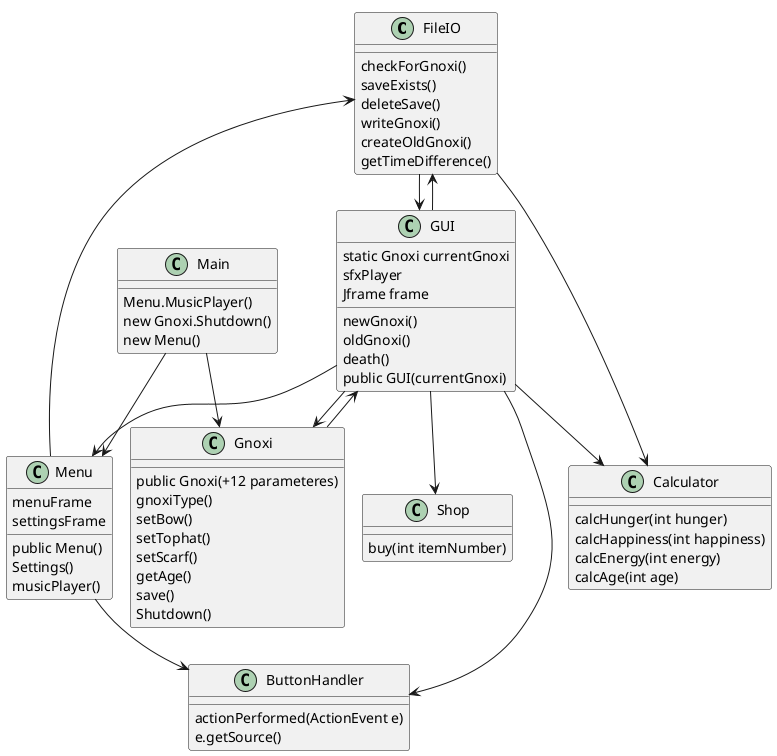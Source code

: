 @startuml
!pragma layout smetana
class FileIO
class Gnoxi
class GUI
class Main
class Menu
class Shop
class Calculator
class ButtonHandler


Main : Menu.MusicPlayer()
Main : new Gnoxi.Shutdown()
Main : new Menu()

Menu : public Menu()
Menu : Settings()
Menu : musicPlayer()
Menu : menuFrame
Menu : settingsFrame

FileIO : checkForGnoxi()
FileIO : saveExists()
FileIO : deleteSave()
FileIO : writeGnoxi()
FileIO : createOldGnoxi()
FileIO : getTimeDifference()

Calculator : calcHunger(int hunger)
Calculator : calcHappiness(int happiness)
Calculator : calcEnergy(int energy)
Calculator : calcAge(int age)

GUI : newGnoxi()
GUI : static Gnoxi currentGnoxi
GUI : oldGnoxi()
GUI : death()
GUI : public GUI(currentGnoxi)
GUI : sfxPlayer
GUI : Jframe frame

Shop : buy(int itemNumber)

Gnoxi : public Gnoxi(+12 parameteres)
Gnoxi : gnoxiType()
Gnoxi : setBow()
Gnoxi : setTophat()
Gnoxi : setScarf()
Gnoxi : getAge()
Gnoxi : save()
Gnoxi : Shutdown()

ButtonHandler : actionPerformed(ActionEvent e)
ButtonHandler : e.getSource()



Main --> Menu
Main --> Gnoxi
Menu --> FileIO
Menu --> ButtonHandler
FileIO --> GUI
FileIO --> Calculator
GUI --> Gnoxi
GUI --> Calculator
GUI --> FileIO
GUI --> Menu
GUI --> ButtonHandler
GUI --> Shop
Gnoxi --> GUI




@enduml